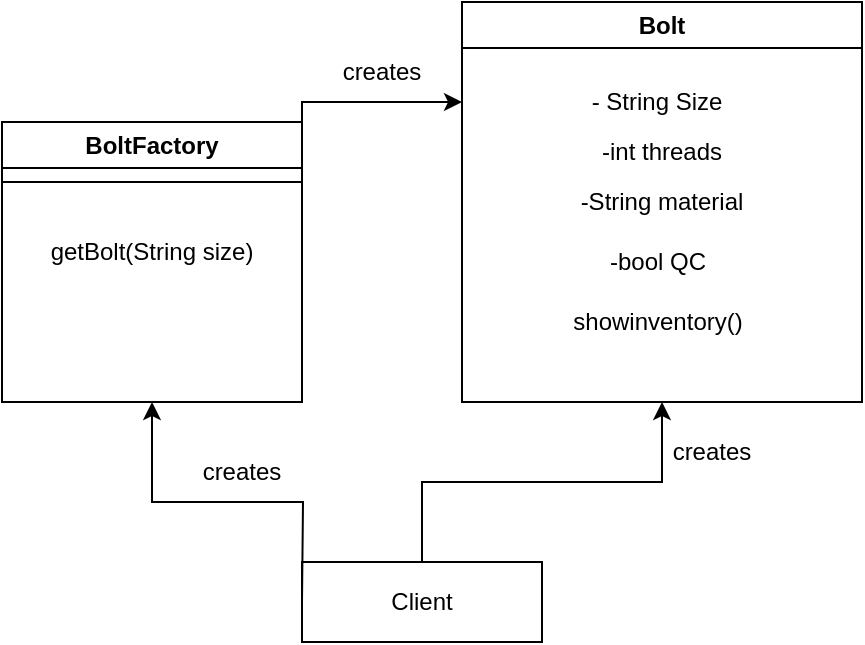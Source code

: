 <mxfile version="20.8.16" type="device"><diagram name="Page-1" id="ocwXdAWXyhtEdlKj1rlk"><mxGraphModel dx="521" dy="613" grid="1" gridSize="10" guides="1" tooltips="1" connect="1" arrows="1" fold="1" page="1" pageScale="1" pageWidth="850" pageHeight="1100" math="0" shadow="0"><root><mxCell id="0"/><mxCell id="1" parent="0"/><mxCell id="K0adFJyTtRiB2R4FQ1Lg-1" value="BoltFactory" style="swimlane;whiteSpace=wrap;html=1;" vertex="1" parent="1"><mxGeometry x="70" y="620" width="150" height="140" as="geometry"/></mxCell><mxCell id="K0adFJyTtRiB2R4FQ1Lg-2" value="" style="rounded=0;whiteSpace=wrap;html=1;" vertex="1" parent="K0adFJyTtRiB2R4FQ1Lg-1"><mxGeometry y="30" width="150" height="110" as="geometry"/></mxCell><mxCell id="K0adFJyTtRiB2R4FQ1Lg-5" value="getBolt(String size)" style="text;html=1;strokeColor=none;fillColor=none;align=center;verticalAlign=middle;whiteSpace=wrap;rounded=0;" vertex="1" parent="K0adFJyTtRiB2R4FQ1Lg-1"><mxGeometry x="10" y="40" width="130" height="50" as="geometry"/></mxCell><mxCell id="K0adFJyTtRiB2R4FQ1Lg-6" value="Bolt" style="swimlane;whiteSpace=wrap;html=1;" vertex="1" parent="1"><mxGeometry x="300" y="560" width="200" height="200" as="geometry"/></mxCell><mxCell id="K0adFJyTtRiB2R4FQ1Lg-7" value="- String Size" style="text;html=1;strokeColor=none;fillColor=none;align=center;verticalAlign=middle;whiteSpace=wrap;rounded=0;" vertex="1" parent="K0adFJyTtRiB2R4FQ1Lg-6"><mxGeometry x="20" y="40" width="155" height="20" as="geometry"/></mxCell><mxCell id="K0adFJyTtRiB2R4FQ1Lg-8" value="-int threads" style="text;html=1;strokeColor=none;fillColor=none;align=center;verticalAlign=middle;whiteSpace=wrap;rounded=0;" vertex="1" parent="K0adFJyTtRiB2R4FQ1Lg-6"><mxGeometry x="50" y="60" width="100" height="30" as="geometry"/></mxCell><mxCell id="K0adFJyTtRiB2R4FQ1Lg-9" value="-String material" style="text;html=1;strokeColor=none;fillColor=none;align=center;verticalAlign=middle;whiteSpace=wrap;rounded=0;" vertex="1" parent="K0adFJyTtRiB2R4FQ1Lg-6"><mxGeometry x="40" y="85" width="120" height="30" as="geometry"/></mxCell><mxCell id="K0adFJyTtRiB2R4FQ1Lg-10" value="-bool QC" style="text;html=1;strokeColor=none;fillColor=none;align=center;verticalAlign=middle;whiteSpace=wrap;rounded=0;" vertex="1" parent="K0adFJyTtRiB2R4FQ1Lg-6"><mxGeometry x="67.5" y="115" width="60" height="30" as="geometry"/></mxCell><mxCell id="K0adFJyTtRiB2R4FQ1Lg-11" value="showinventory()" style="text;html=1;strokeColor=none;fillColor=none;align=center;verticalAlign=middle;whiteSpace=wrap;rounded=0;" vertex="1" parent="K0adFJyTtRiB2R4FQ1Lg-6"><mxGeometry x="67.5" y="145" width="60" height="30" as="geometry"/></mxCell><mxCell id="K0adFJyTtRiB2R4FQ1Lg-14" style="edgeStyle=orthogonalEdgeStyle;rounded=0;orthogonalLoop=1;jettySize=auto;html=1;entryX=0.5;entryY=1;entryDx=0;entryDy=0;" edge="1" parent="1" source="K0adFJyTtRiB2R4FQ1Lg-12" target="K0adFJyTtRiB2R4FQ1Lg-6"><mxGeometry relative="1" as="geometry"/></mxCell><mxCell id="K0adFJyTtRiB2R4FQ1Lg-12" value="" style="rounded=0;whiteSpace=wrap;html=1;" vertex="1" parent="1"><mxGeometry x="220" y="840" width="120" height="40" as="geometry"/></mxCell><mxCell id="K0adFJyTtRiB2R4FQ1Lg-16" style="edgeStyle=orthogonalEdgeStyle;rounded=0;orthogonalLoop=1;jettySize=auto;html=1;entryX=0.5;entryY=1;entryDx=0;entryDy=0;" edge="1" parent="1" target="K0adFJyTtRiB2R4FQ1Lg-2"><mxGeometry relative="1" as="geometry"><mxPoint x="220" y="860" as="sourcePoint"/></mxGeometry></mxCell><mxCell id="K0adFJyTtRiB2R4FQ1Lg-13" value="Client" style="text;html=1;strokeColor=none;fillColor=none;align=center;verticalAlign=middle;whiteSpace=wrap;rounded=0;" vertex="1" parent="1"><mxGeometry x="250" y="845" width="60" height="30" as="geometry"/></mxCell><mxCell id="K0adFJyTtRiB2R4FQ1Lg-15" value="creates" style="text;html=1;strokeColor=none;fillColor=none;align=center;verticalAlign=middle;whiteSpace=wrap;rounded=0;" vertex="1" parent="1"><mxGeometry x="395" y="770" width="60" height="30" as="geometry"/></mxCell><mxCell id="K0adFJyTtRiB2R4FQ1Lg-17" value="creates" style="text;html=1;strokeColor=none;fillColor=none;align=center;verticalAlign=middle;whiteSpace=wrap;rounded=0;" vertex="1" parent="1"><mxGeometry x="160" y="780" width="60" height="30" as="geometry"/></mxCell><mxCell id="K0adFJyTtRiB2R4FQ1Lg-19" style="edgeStyle=orthogonalEdgeStyle;rounded=0;orthogonalLoop=1;jettySize=auto;html=1;exitX=1;exitY=0;exitDx=0;exitDy=0;entryX=0;entryY=0.25;entryDx=0;entryDy=0;" edge="1" parent="1" source="K0adFJyTtRiB2R4FQ1Lg-2" target="K0adFJyTtRiB2R4FQ1Lg-6"><mxGeometry relative="1" as="geometry"/></mxCell><mxCell id="K0adFJyTtRiB2R4FQ1Lg-20" value="creates" style="text;html=1;strokeColor=none;fillColor=none;align=center;verticalAlign=middle;whiteSpace=wrap;rounded=0;" vertex="1" parent="1"><mxGeometry x="230" y="580" width="60" height="30" as="geometry"/></mxCell></root></mxGraphModel></diagram></mxfile>